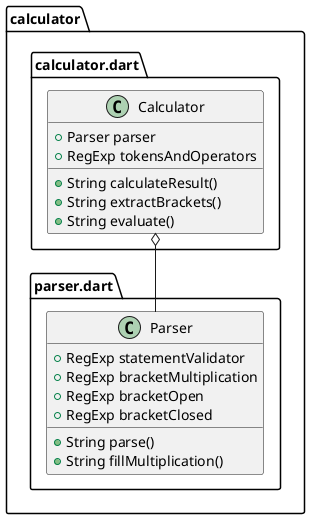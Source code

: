 @startuml
set namespaceSeparator ::
class "calculator::calculator.dart::Calculator" {
  +Parser parser
  +RegExp tokensAndOperators
  +String calculateResult()
  +String extractBrackets()
  +String evaluate()
}
"calculator::calculator.dart::Calculator" o-- "calculator::parser.dart::Parser"
class "calculator::parser.dart::Parser" {
  +RegExp statementValidator
  +RegExp bracketMultiplication
  +RegExp bracketOpen
  +RegExp bracketClosed
  +String parse()
  +String fillMultiplication()
}
@enduml